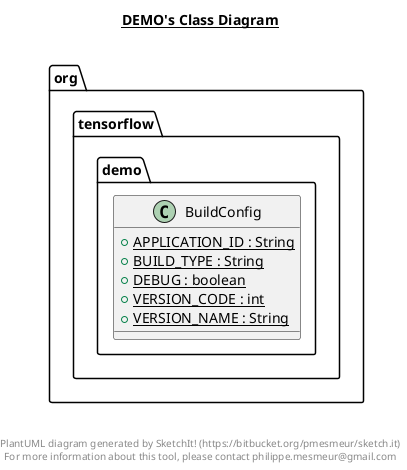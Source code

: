 @startuml

title __DEMO's Class Diagram__\n

  namespace org.tensorflow.demo {
    class org.tensorflow.demo.BuildConfig {
        {static} + APPLICATION_ID : String
        {static} + BUILD_TYPE : String
        {static} + DEBUG : boolean
        {static} + VERSION_CODE : int
        {static} + VERSION_NAME : String
    }
  }
  



right footer


PlantUML diagram generated by SketchIt! (https://bitbucket.org/pmesmeur/sketch.it)
For more information about this tool, please contact philippe.mesmeur@gmail.com
endfooter

@enduml
